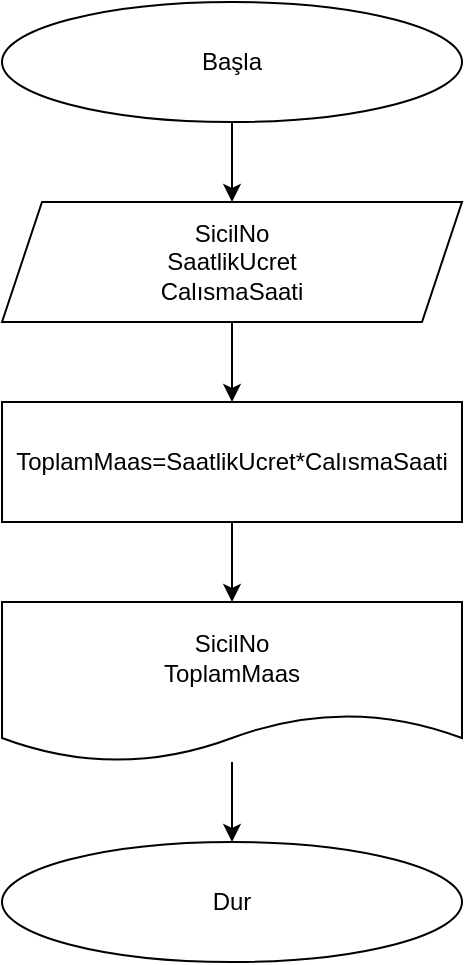 <mxfile version="15.4.0" type="device"><diagram id="0UIxjW22VGok0SSMXyrE" name="Sayfa -1"><mxGraphModel dx="1264" dy="584" grid="1" gridSize="10" guides="1" tooltips="1" connect="1" arrows="1" fold="1" page="1" pageScale="1" pageWidth="1169" pageHeight="827" math="0" shadow="0"><root><mxCell id="0"/><mxCell id="1" parent="0"/><mxCell id="tNO1j53BkM2qWVhhGvka-3" value="" style="edgeStyle=orthogonalEdgeStyle;rounded=0;orthogonalLoop=1;jettySize=auto;html=1;" edge="1" parent="1" source="tNO1j53BkM2qWVhhGvka-1" target="tNO1j53BkM2qWVhhGvka-2"><mxGeometry relative="1" as="geometry"/></mxCell><mxCell id="tNO1j53BkM2qWVhhGvka-1" value="Başla" style="ellipse;whiteSpace=wrap;html=1;" vertex="1" parent="1"><mxGeometry x="210" width="230" height="60" as="geometry"/></mxCell><mxCell id="tNO1j53BkM2qWVhhGvka-5" value="" style="edgeStyle=orthogonalEdgeStyle;rounded=0;orthogonalLoop=1;jettySize=auto;html=1;" edge="1" parent="1" source="tNO1j53BkM2qWVhhGvka-2" target="tNO1j53BkM2qWVhhGvka-4"><mxGeometry relative="1" as="geometry"/></mxCell><mxCell id="tNO1j53BkM2qWVhhGvka-2" value="SicilNo&lt;br&gt;SaatlikUcret&lt;br&gt;CalısmaSaati" style="shape=parallelogram;perimeter=parallelogramPerimeter;whiteSpace=wrap;html=1;fixedSize=1;" vertex="1" parent="1"><mxGeometry x="210" y="100" width="230" height="60" as="geometry"/></mxCell><mxCell id="tNO1j53BkM2qWVhhGvka-7" value="" style="edgeStyle=orthogonalEdgeStyle;rounded=0;orthogonalLoop=1;jettySize=auto;html=1;" edge="1" parent="1" source="tNO1j53BkM2qWVhhGvka-4" target="tNO1j53BkM2qWVhhGvka-6"><mxGeometry relative="1" as="geometry"/></mxCell><mxCell id="tNO1j53BkM2qWVhhGvka-4" value="ToplamMaas=SaatlikUcret*CalısmaSaati" style="whiteSpace=wrap;html=1;" vertex="1" parent="1"><mxGeometry x="210" y="200" width="230" height="60" as="geometry"/></mxCell><mxCell id="tNO1j53BkM2qWVhhGvka-9" value="" style="edgeStyle=orthogonalEdgeStyle;rounded=0;orthogonalLoop=1;jettySize=auto;html=1;" edge="1" parent="1" source="tNO1j53BkM2qWVhhGvka-6" target="tNO1j53BkM2qWVhhGvka-8"><mxGeometry relative="1" as="geometry"/></mxCell><mxCell id="tNO1j53BkM2qWVhhGvka-6" value="SicilNo&lt;br&gt;ToplamMaas" style="shape=document;whiteSpace=wrap;html=1;boundedLbl=1;" vertex="1" parent="1"><mxGeometry x="210" y="300" width="230" height="80" as="geometry"/></mxCell><mxCell id="tNO1j53BkM2qWVhhGvka-8" value="Dur" style="ellipse;whiteSpace=wrap;html=1;" vertex="1" parent="1"><mxGeometry x="210" y="420" width="230" height="60" as="geometry"/></mxCell></root></mxGraphModel></diagram></mxfile>